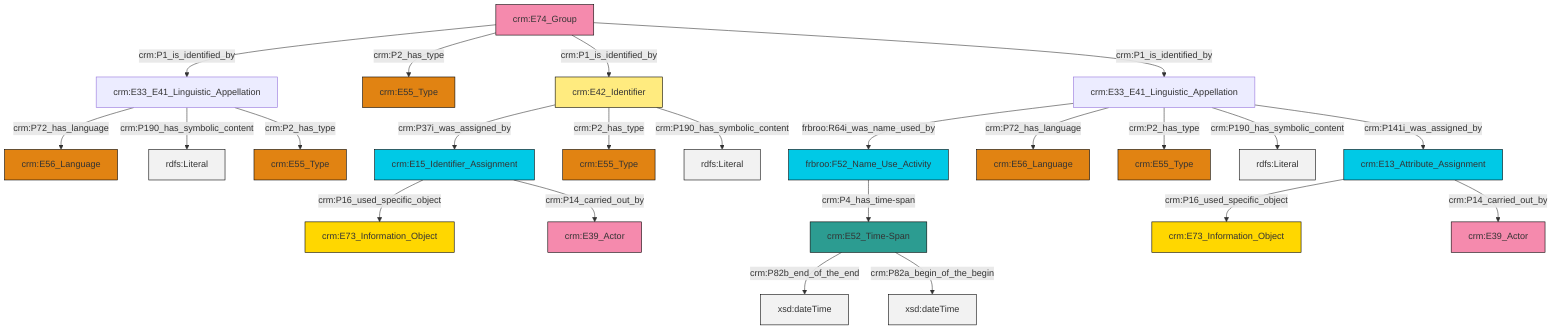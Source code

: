 graph TD
classDef Literal fill:#f2f2f2,stroke:#000000;
classDef CRM_Entity fill:#FFFFFF,stroke:#000000;
classDef Temporal_Entity fill:#00C9E6, stroke:#000000;
classDef Type fill:#E18312, stroke:#000000;
classDef Time-Span fill:#2C9C91, stroke:#000000;
classDef Appellation fill:#FFEB7F, stroke:#000000;
classDef Place fill:#008836, stroke:#000000;
classDef Persistent_Item fill:#B266B2, stroke:#000000;
classDef Conceptual_Object fill:#FFD700, stroke:#000000;
classDef Physical_Thing fill:#D2B48C, stroke:#000000;
classDef Actor fill:#f58aad, stroke:#000000;
classDef PC_Classes fill:#4ce600, stroke:#000000;
classDef Multi fill:#cccccc,stroke:#000000;

0["crm:E13_Attribute_Assignment"]:::Temporal_Entity -->|crm:P16_used_specific_object| 1["crm:E73_Information_Object"]:::Conceptual_Object
2["crm:E52_Time-Span"]:::Time-Span -->|crm:P82b_end_of_the_end| 3[xsd:dateTime]:::Literal
4["crm:E74_Group"]:::Actor -->|crm:P1_is_identified_by| 5["crm:E33_E41_Linguistic_Appellation"]:::Default
6["crm:E33_E41_Linguistic_Appellation"]:::Default -->|frbroo:R64i_was_name_used_by| 7["frbroo:F52_Name_Use_Activity"]:::Temporal_Entity
7["frbroo:F52_Name_Use_Activity"]:::Temporal_Entity -->|crm:P4_has_time-span| 2["crm:E52_Time-Span"]:::Time-Span
4["crm:E74_Group"]:::Actor -->|crm:P2_has_type| 8["crm:E55_Type"]:::Type
6["crm:E33_E41_Linguistic_Appellation"]:::Default -->|crm:P72_has_language| 14["crm:E56_Language"]:::Type
6["crm:E33_E41_Linguistic_Appellation"]:::Default -->|crm:P2_has_type| 16["crm:E55_Type"]:::Type
21["crm:E42_Identifier"]:::Appellation -->|crm:P37i_was_assigned_by| 22["crm:E15_Identifier_Assignment"]:::Temporal_Entity
22["crm:E15_Identifier_Assignment"]:::Temporal_Entity -->|crm:P16_used_specific_object| 12["crm:E73_Information_Object"]:::Conceptual_Object
21["crm:E42_Identifier"]:::Appellation -->|crm:P2_has_type| 26["crm:E55_Type"]:::Type
2["crm:E52_Time-Span"]:::Time-Span -->|crm:P82a_begin_of_the_begin| 27[xsd:dateTime]:::Literal
6["crm:E33_E41_Linguistic_Appellation"]:::Default -->|crm:P190_has_symbolic_content| 31[rdfs:Literal]:::Literal
5["crm:E33_E41_Linguistic_Appellation"]:::Default -->|crm:P72_has_language| 24["crm:E56_Language"]:::Type
5["crm:E33_E41_Linguistic_Appellation"]:::Default -->|crm:P190_has_symbolic_content| 35[rdfs:Literal]:::Literal
4["crm:E74_Group"]:::Actor -->|crm:P1_is_identified_by| 21["crm:E42_Identifier"]:::Appellation
21["crm:E42_Identifier"]:::Appellation -->|crm:P190_has_symbolic_content| 37[rdfs:Literal]:::Literal
4["crm:E74_Group"]:::Actor -->|crm:P1_is_identified_by| 6["crm:E33_E41_Linguistic_Appellation"]:::Default
6["crm:E33_E41_Linguistic_Appellation"]:::Default -->|crm:P141i_was_assigned_by| 0["crm:E13_Attribute_Assignment"]:::Temporal_Entity
22["crm:E15_Identifier_Assignment"]:::Temporal_Entity -->|crm:P14_carried_out_by| 32["crm:E39_Actor"]:::Actor
5["crm:E33_E41_Linguistic_Appellation"]:::Default -->|crm:P2_has_type| 29["crm:E55_Type"]:::Type
0["crm:E13_Attribute_Assignment"]:::Temporal_Entity -->|crm:P14_carried_out_by| 10["crm:E39_Actor"]:::Actor